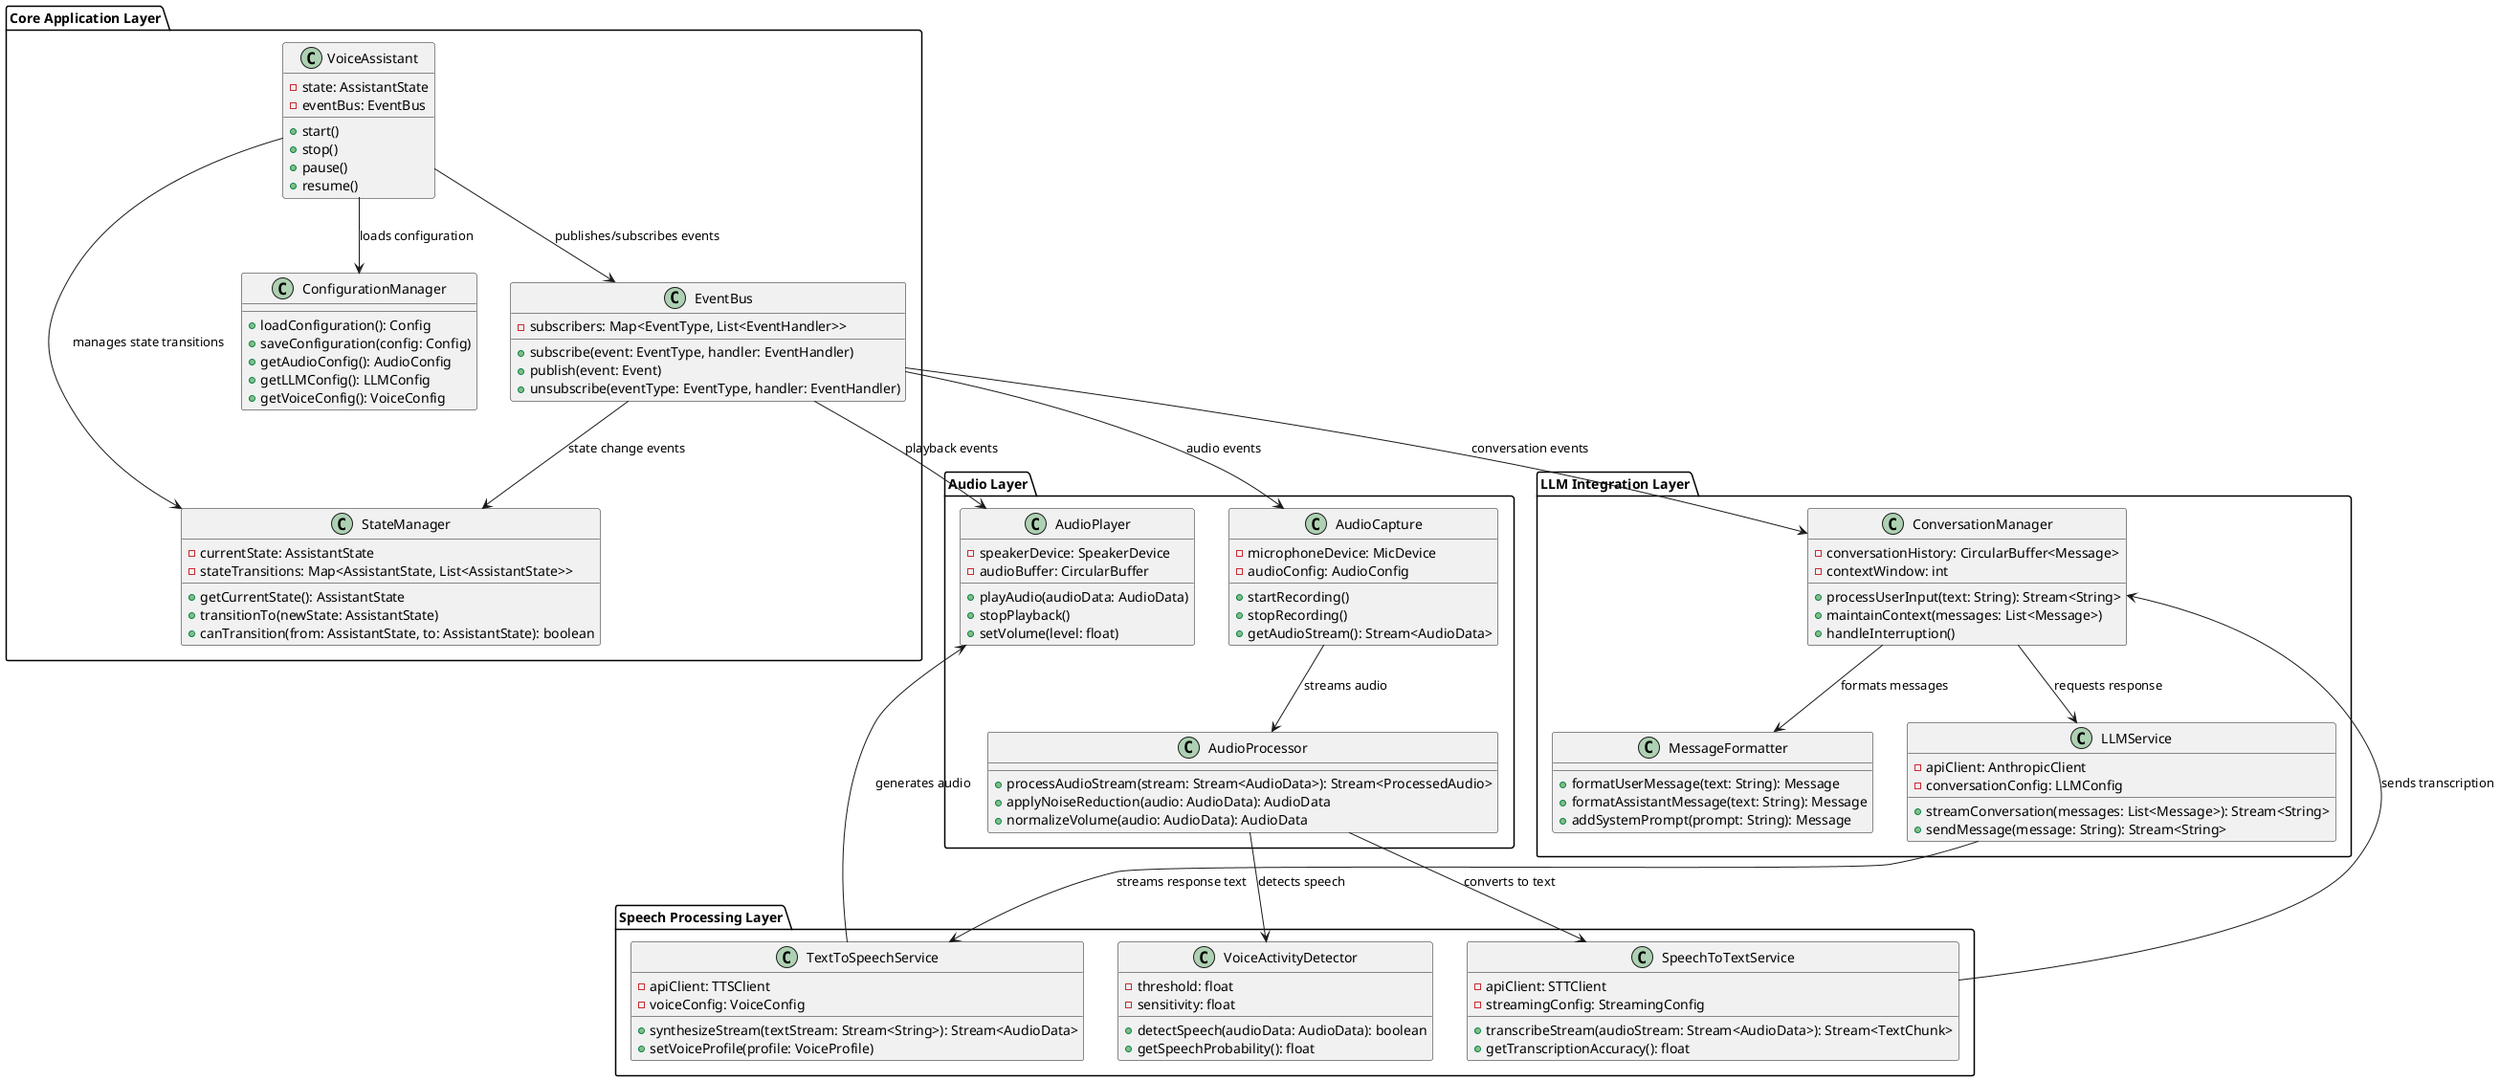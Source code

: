 @startuml Voice AI Assistant Architecture

!define RECTANGLE class

package "Audio Layer" {
    RECTANGLE AudioCapture {
        +startRecording()
        +stopRecording()
        +getAudioStream(): Stream<AudioData>
        -microphoneDevice: MicDevice
        -audioConfig: AudioConfig
    }
    
    RECTANGLE AudioPlayer {
        +playAudio(audioData: AudioData)
        +stopPlayback()
        +setVolume(level: float)
        -speakerDevice: SpeakerDevice
        -audioBuffer: CircularBuffer
    }
    
    RECTANGLE AudioProcessor {
        +processAudioStream(stream: Stream<AudioData>): Stream<ProcessedAudio>
        +applyNoiseReduction(audio: AudioData): AudioData
        +normalizeVolume(audio: AudioData): AudioData
    }
}

package "Speech Processing Layer" {
    RECTANGLE SpeechToTextService {
        +transcribeStream(audioStream: Stream<AudioData>): Stream<TextChunk>
        +getTranscriptionAccuracy(): float
        -apiClient: STTClient
        -streamingConfig: StreamingConfig
    }
    
    RECTANGLE TextToSpeechService {
        +synthesizeStream(textStream: Stream<String>): Stream<AudioData>
        +setVoiceProfile(profile: VoiceProfile)
        -apiClient: TTSClient
        -voiceConfig: VoiceConfig
    }
    
    RECTANGLE VoiceActivityDetector {
        +detectSpeech(audioData: AudioData): boolean
        +getSpeechProbability(): float
        -threshold: float
        -sensitivity: float
    }
}

package "LLM Integration Layer" {
    RECTANGLE LLMService {
        +streamConversation(messages: List<Message>): Stream<String>
        +sendMessage(message: String): Stream<String>
        -apiClient: AnthropicClient
        -conversationConfig: LLMConfig
    }
    
    RECTANGLE ConversationManager {
        +processUserInput(text: String): Stream<String>
        +maintainContext(messages: List<Message>)
        +handleInterruption()
        -conversationHistory: CircularBuffer<Message>
        -contextWindow: int
    }
    
    RECTANGLE MessageFormatter {
        +formatUserMessage(text: String): Message
        +formatAssistantMessage(text: String): Message
        +addSystemPrompt(prompt: String): Message
    }
}

package "Core Application Layer" {
    RECTANGLE VoiceAssistant {
        +start()
        +stop()
        +pause()
        +resume()
        -state: AssistantState
        -eventBus: EventBus
    }
    
    RECTANGLE EventBus {
        +subscribe(event: EventType, handler: EventHandler)
        +publish(event: Event)
        +unsubscribe(eventType: EventType, handler: EventHandler)
        -subscribers: Map<EventType, List<EventHandler>>
    }
    
    RECTANGLE ConfigurationManager {
        +loadConfiguration(): Config
        +saveConfiguration(config: Config)
        +getAudioConfig(): AudioConfig
        +getLLMConfig(): LLMConfig
        +getVoiceConfig(): VoiceConfig
    }
    
    RECTANGLE StateManager {
        +getCurrentState(): AssistantState
        +transitionTo(newState: AssistantState)
        +canTransition(from: AssistantState, to: AssistantState): boolean
        -currentState: AssistantState
        -stateTransitions: Map<AssistantState, List<AssistantState>>
    }
}

' Relationships
AudioCapture --> AudioProcessor : streams audio
AudioProcessor --> VoiceActivityDetector : detects speech
AudioProcessor --> SpeechToTextService : converts to text
SpeechToTextService --> ConversationManager : sends transcription
ConversationManager --> LLMService : requests response
LLMService --> TextToSpeechService : streams response text
TextToSpeechService --> AudioPlayer : generates audio
ConversationManager --> MessageFormatter : formats messages

VoiceAssistant --> EventBus : publishes/subscribes events
VoiceAssistant --> StateManager : manages state transitions
VoiceAssistant --> ConfigurationManager : loads configuration

EventBus --> AudioCapture : audio events
EventBus --> AudioPlayer : playback events
EventBus --> ConversationManager : conversation events
EventBus --> StateManager : state change events

@enduml